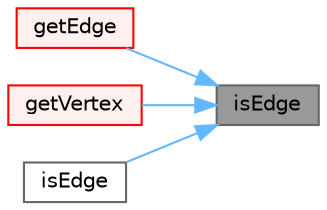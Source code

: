 digraph "isEdge"
{
 // LATEX_PDF_SIZE
  bgcolor="transparent";
  edge [fontname=Helvetica,fontsize=10,labelfontname=Helvetica,labelfontsize=10];
  node [fontname=Helvetica,fontsize=10,shape=box,height=0.2,width=0.4];
  rankdir="RL";
  Node1 [id="Node000001",label="isEdge",height=0.2,width=0.4,color="gray40", fillcolor="grey60", style="filled", fontcolor="black",tooltip=" "];
  Node1 -> Node2 [id="edge1_Node000001_Node000002",dir="back",color="steelblue1",style="solid",tooltip=" "];
  Node2 [id="Node000002",label="getEdge",height=0.2,width=0.4,color="red", fillcolor="#FFF0F0", style="filled",URL="$classFoam_1_1edgeVertex.html#a4cfb706c40b0c7beeb1b83b466e5cb2e",tooltip=" "];
  Node1 -> Node4 [id="edge2_Node000001_Node000004",dir="back",color="steelblue1",style="solid",tooltip=" "];
  Node4 [id="Node000004",label="getVertex",height=0.2,width=0.4,color="red", fillcolor="#FFF0F0", style="filled",URL="$classFoam_1_1edgeVertex.html#aed8480197c0ee0ced2d717ef7b8ab63b",tooltip=" "];
  Node1 -> Node6 [id="edge3_Node000001_Node000006",dir="back",color="steelblue1",style="solid",tooltip=" "];
  Node6 [id="Node000006",label="isEdge",height=0.2,width=0.4,color="grey40", fillcolor="white", style="filled",URL="$classFoam_1_1edgeVertex.html#ae2049575f6cb89736ee2acb87a0d1336",tooltip=" "];
}
